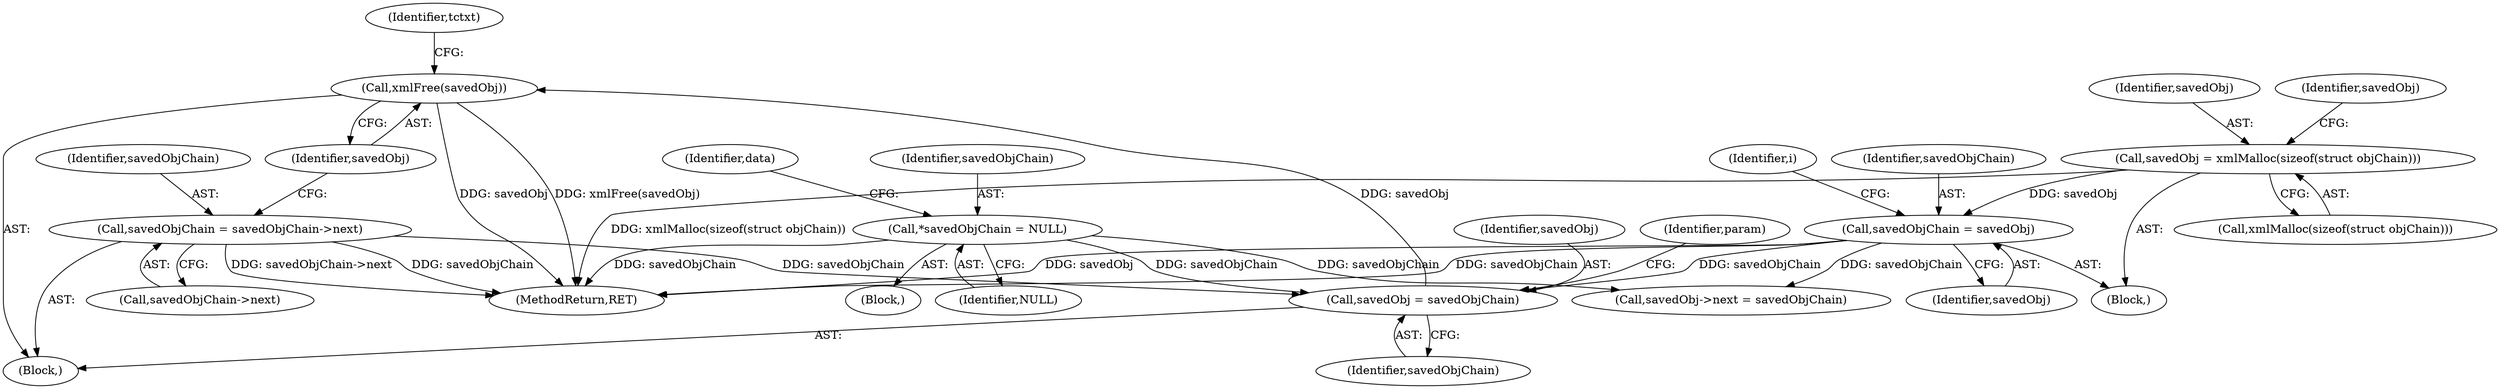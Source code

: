 digraph "0_Chrome_96dbafe288dbe2f0cc45fa3c39daf6d0c37acbab_6@pointer" {
"1000417" [label="(Call,xmlFree(savedObj))"];
"1000402" [label="(Call,savedObj = savedObjChain)"];
"1000141" [label="(Call,*savedObjChain = NULL)"];
"1000412" [label="(Call,savedObjChain = savedObjChain->next)"];
"1000336" [label="(Call,savedObjChain = savedObj)"];
"1000320" [label="(Call,savedObj = xmlMalloc(sizeof(struct objChain)))"];
"1000386" [label="(Block,)"];
"1000322" [label="(Call,xmlMalloc(sizeof(struct objChain)))"];
"1000143" [label="(Identifier,NULL)"];
"1000321" [label="(Identifier,savedObj)"];
"1000141" [label="(Call,*savedObjChain = NULL)"];
"1000142" [label="(Identifier,savedObjChain)"];
"1000412" [label="(Call,savedObjChain = savedObjChain->next)"];
"1000118" [label="(Block,)"];
"1000404" [label="(Identifier,savedObjChain)"];
"1000318" [label="(Identifier,i)"];
"1000407" [label="(Identifier,param)"];
"1000420" [label="(Identifier,tctxt)"];
"1000558" [label="(MethodReturn,RET)"];
"1000413" [label="(Identifier,savedObjChain)"];
"1000319" [label="(Block,)"];
"1000417" [label="(Call,xmlFree(savedObj))"];
"1000414" [label="(Call,savedObjChain->next)"];
"1000337" [label="(Identifier,savedObjChain)"];
"1000403" [label="(Identifier,savedObj)"];
"1000336" [label="(Call,savedObjChain = savedObj)"];
"1000327" [label="(Identifier,savedObj)"];
"1000402" [label="(Call,savedObj = savedObjChain)"];
"1000146" [label="(Identifier,data)"];
"1000338" [label="(Identifier,savedObj)"];
"1000320" [label="(Call,savedObj = xmlMalloc(sizeof(struct objChain)))"];
"1000418" [label="(Identifier,savedObj)"];
"1000325" [label="(Call,savedObj->next = savedObjChain)"];
"1000417" -> "1000386"  [label="AST: "];
"1000417" -> "1000418"  [label="CFG: "];
"1000418" -> "1000417"  [label="AST: "];
"1000420" -> "1000417"  [label="CFG: "];
"1000417" -> "1000558"  [label="DDG: savedObj"];
"1000417" -> "1000558"  [label="DDG: xmlFree(savedObj)"];
"1000402" -> "1000417"  [label="DDG: savedObj"];
"1000402" -> "1000386"  [label="AST: "];
"1000402" -> "1000404"  [label="CFG: "];
"1000403" -> "1000402"  [label="AST: "];
"1000404" -> "1000402"  [label="AST: "];
"1000407" -> "1000402"  [label="CFG: "];
"1000141" -> "1000402"  [label="DDG: savedObjChain"];
"1000412" -> "1000402"  [label="DDG: savedObjChain"];
"1000336" -> "1000402"  [label="DDG: savedObjChain"];
"1000141" -> "1000118"  [label="AST: "];
"1000141" -> "1000143"  [label="CFG: "];
"1000142" -> "1000141"  [label="AST: "];
"1000143" -> "1000141"  [label="AST: "];
"1000146" -> "1000141"  [label="CFG: "];
"1000141" -> "1000558"  [label="DDG: savedObjChain"];
"1000141" -> "1000325"  [label="DDG: savedObjChain"];
"1000412" -> "1000386"  [label="AST: "];
"1000412" -> "1000414"  [label="CFG: "];
"1000413" -> "1000412"  [label="AST: "];
"1000414" -> "1000412"  [label="AST: "];
"1000418" -> "1000412"  [label="CFG: "];
"1000412" -> "1000558"  [label="DDG: savedObjChain->next"];
"1000412" -> "1000558"  [label="DDG: savedObjChain"];
"1000336" -> "1000319"  [label="AST: "];
"1000336" -> "1000338"  [label="CFG: "];
"1000337" -> "1000336"  [label="AST: "];
"1000338" -> "1000336"  [label="AST: "];
"1000318" -> "1000336"  [label="CFG: "];
"1000336" -> "1000558"  [label="DDG: savedObj"];
"1000336" -> "1000558"  [label="DDG: savedObjChain"];
"1000336" -> "1000325"  [label="DDG: savedObjChain"];
"1000320" -> "1000336"  [label="DDG: savedObj"];
"1000320" -> "1000319"  [label="AST: "];
"1000320" -> "1000322"  [label="CFG: "];
"1000321" -> "1000320"  [label="AST: "];
"1000322" -> "1000320"  [label="AST: "];
"1000327" -> "1000320"  [label="CFG: "];
"1000320" -> "1000558"  [label="DDG: xmlMalloc(sizeof(struct objChain))"];
}
